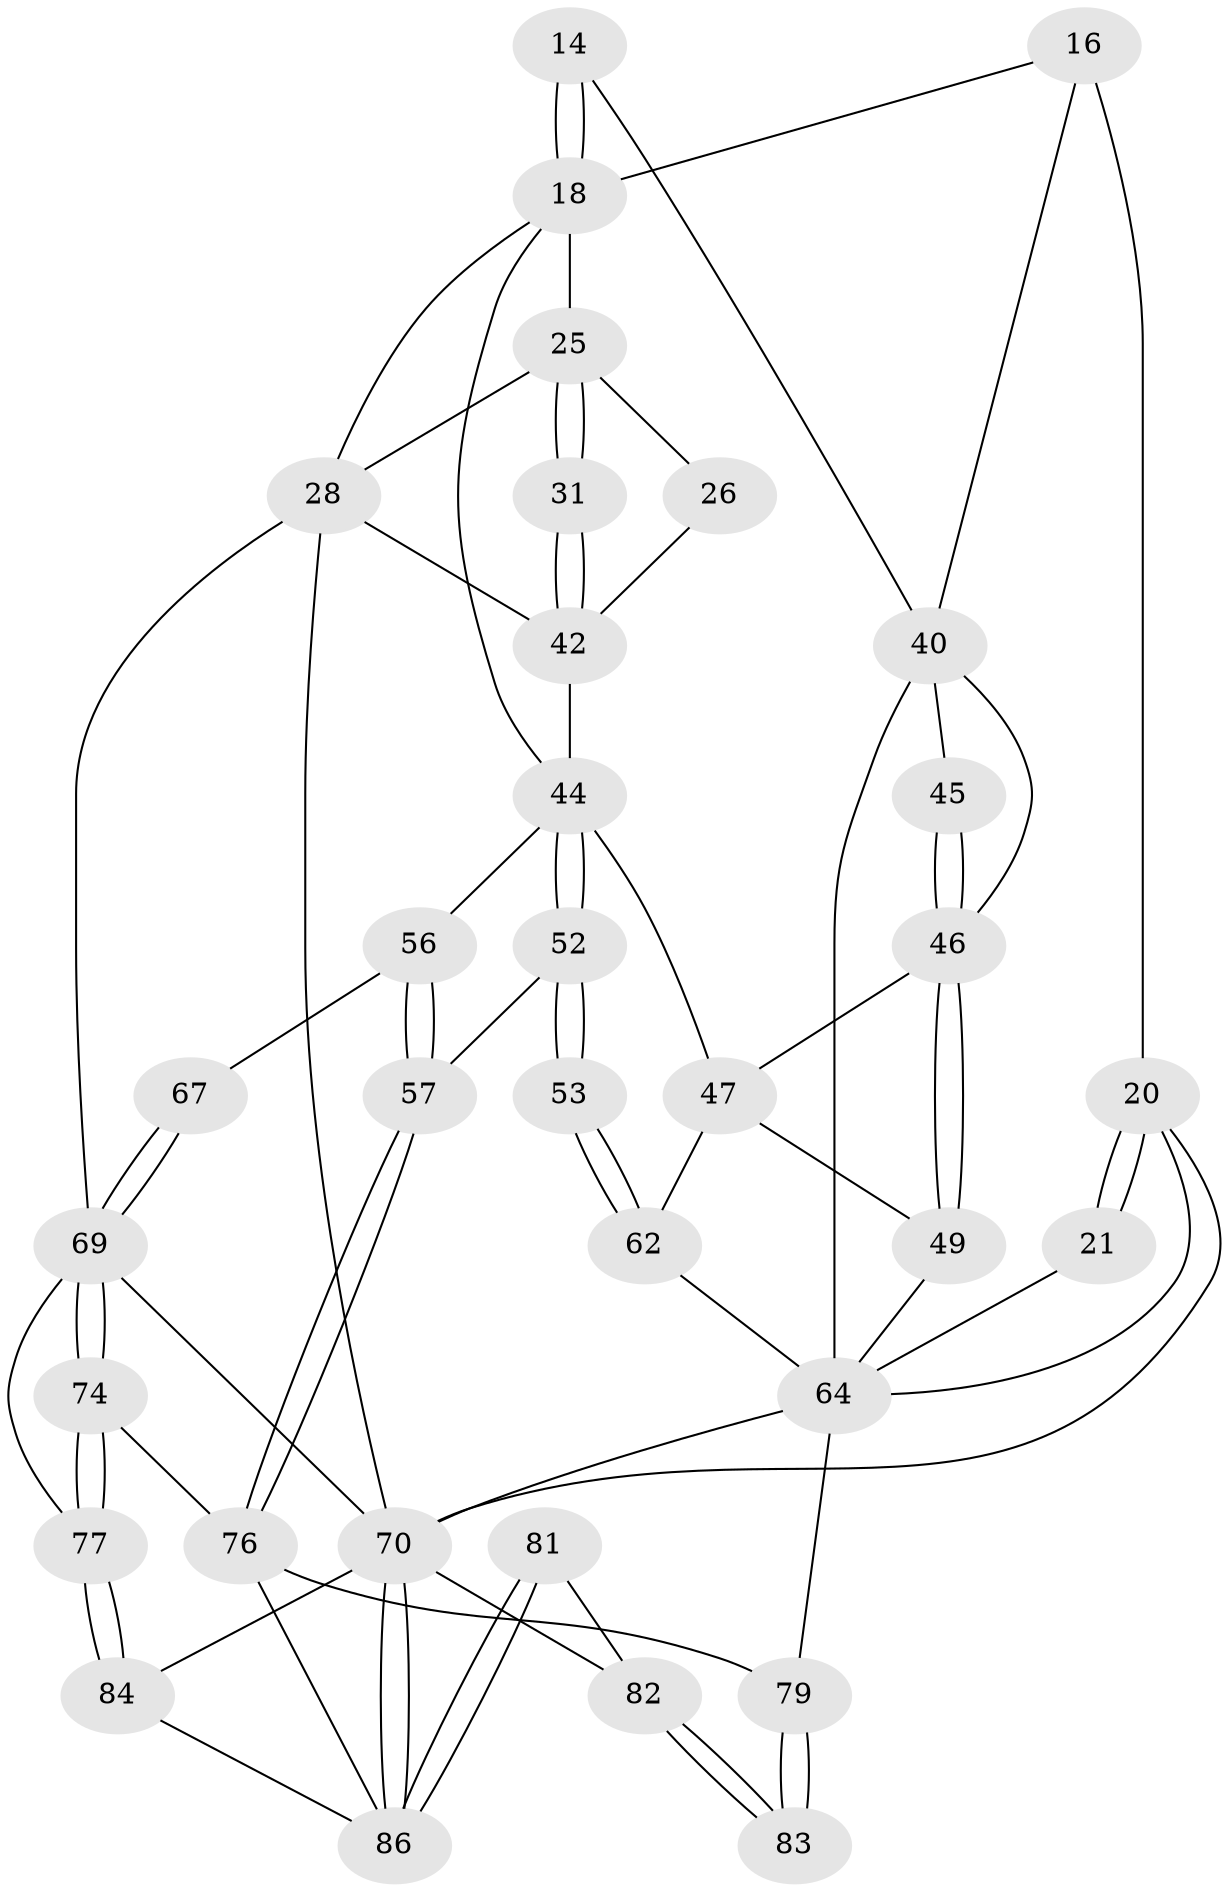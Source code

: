 // original degree distribution, {3: 0.023255813953488372, 4: 0.22093023255813954, 5: 0.5581395348837209, 6: 0.19767441860465115}
// Generated by graph-tools (version 1.1) at 2025/04/03/04/25 22:04:56]
// undirected, 34 vertices, 78 edges
graph export_dot {
graph [start="1"]
  node [color=gray90,style=filled];
  14 [pos="+0.3739972936835279+0.1900850646281988"];
  16 [pos="+0.2275044413489482+0.08416409480835597",super="+12"];
  18 [pos="+0.43430564790960546+0.23971969924339606",super="+17+3+13"];
  20 [pos="+0.09916120447271547+0.13011138864008034",super="+19+11"];
  21 [pos="+0+0.004649736807352942"];
  25 [pos="+0.6192644017927899+0.2044922998733985",super="+24"];
  26 [pos="+0.7563019503118812+0.1632844190376237"];
  28 [pos="+0.9104132649842853+0.4470940278104883",super="+27+6"];
  31 [pos="+0.6773633108693589+0.37724556057123226"];
  40 [pos="+0+0.42923320954832944",super="+39"];
  42 [pos="+0.663651755972273+0.42423898073843874",super="+29+30"];
  44 [pos="+0.533593685646713+0.41222406263317724",super="+34+43"];
  45 [pos="+0.04557571765342031+0.44921512358631793"];
  46 [pos="+0.148200982933054+0.5251857740334989",super="+37+38"];
  47 [pos="+0.2842295833769705+0.5155979335265056",super="+36"];
  49 [pos="+0.15313800990207596+0.5780569662665282",super="+48"];
  52 [pos="+0.47697633680981205+0.6505149460551538"];
  53 [pos="+0.45346402989096807+0.6586501142499496"];
  56 [pos="+0.5933975775869481+0.6469378816681733",super="+55"];
  57 [pos="+0.5911704881657631+0.6493967630756382"];
  62 [pos="+0.44014815162851484+0.6695257545750151",super="+51+50"];
  64 [pos="+0.3189110546452275+0.7298632321515548",super="+63+60"];
  67 [pos="+0.8014445184612773+0.5851078075752181",super="+59"];
  69 [pos="+0.8111697479633041+0.7028629135220068",super="+68"];
  70 [pos="+1+1",super="+9+61+65"];
  74 [pos="+0.7734549701552822+0.7696304637526966"];
  76 [pos="+0.6945618611169327+0.7890096064705766",super="+75"];
  77 [pos="+0.9077973165103636+0.8551861535790889",super="+73"];
  79 [pos="+0.41659211531017143+0.8232024393582795",super="+78"];
  81 [pos="+0.6678479386756419+1"];
  82 [pos="+0.4417062763182898+1"];
  83 [pos="+0.44267753075131483+0.9913034106528914"];
  84 [pos="+0.9116861212942827+0.864718839259276",super="+72"];
  86 [pos="+0.6835107687503096+1",super="+85+80"];
  14 -- 18 [weight=2];
  14 -- 18;
  14 -- 40;
  16 -- 20 [weight=2];
  16 -- 18;
  16 -- 40;
  18 -- 25 [weight=2];
  18 -- 28;
  18 -- 44;
  20 -- 21 [weight=2];
  20 -- 21;
  20 -- 70 [weight=2];
  20 -- 64;
  21 -- 64;
  25 -- 31;
  25 -- 31;
  25 -- 26 [weight=2];
  25 -- 28;
  26 -- 42;
  28 -- 42;
  28 -- 70 [weight=2];
  28 -- 69;
  31 -- 42 [weight=2];
  31 -- 42;
  40 -- 45;
  40 -- 64 [weight=2];
  40 -- 46;
  42 -- 44;
  44 -- 52;
  44 -- 52;
  44 -- 47;
  44 -- 56;
  45 -- 46 [weight=2];
  45 -- 46;
  46 -- 49;
  46 -- 49;
  46 -- 47;
  47 -- 62 [weight=2];
  47 -- 49;
  49 -- 64 [weight=2];
  52 -- 53;
  52 -- 53;
  52 -- 57;
  53 -- 62 [weight=2];
  53 -- 62;
  56 -- 57;
  56 -- 57;
  56 -- 67 [weight=2];
  57 -- 76;
  57 -- 76;
  62 -- 64;
  64 -- 79;
  64 -- 70;
  67 -- 69 [weight=2];
  67 -- 69;
  69 -- 74;
  69 -- 74;
  69 -- 70;
  69 -- 77;
  70 -- 86;
  70 -- 86;
  70 -- 82;
  70 -- 84 [weight=2];
  74 -- 77;
  74 -- 77;
  74 -- 76;
  76 -- 79;
  76 -- 86;
  77 -- 84 [weight=2];
  77 -- 84;
  79 -- 83 [weight=2];
  79 -- 83;
  81 -- 82;
  81 -- 86 [weight=2];
  81 -- 86;
  82 -- 83;
  82 -- 83;
  84 -- 86;
}
